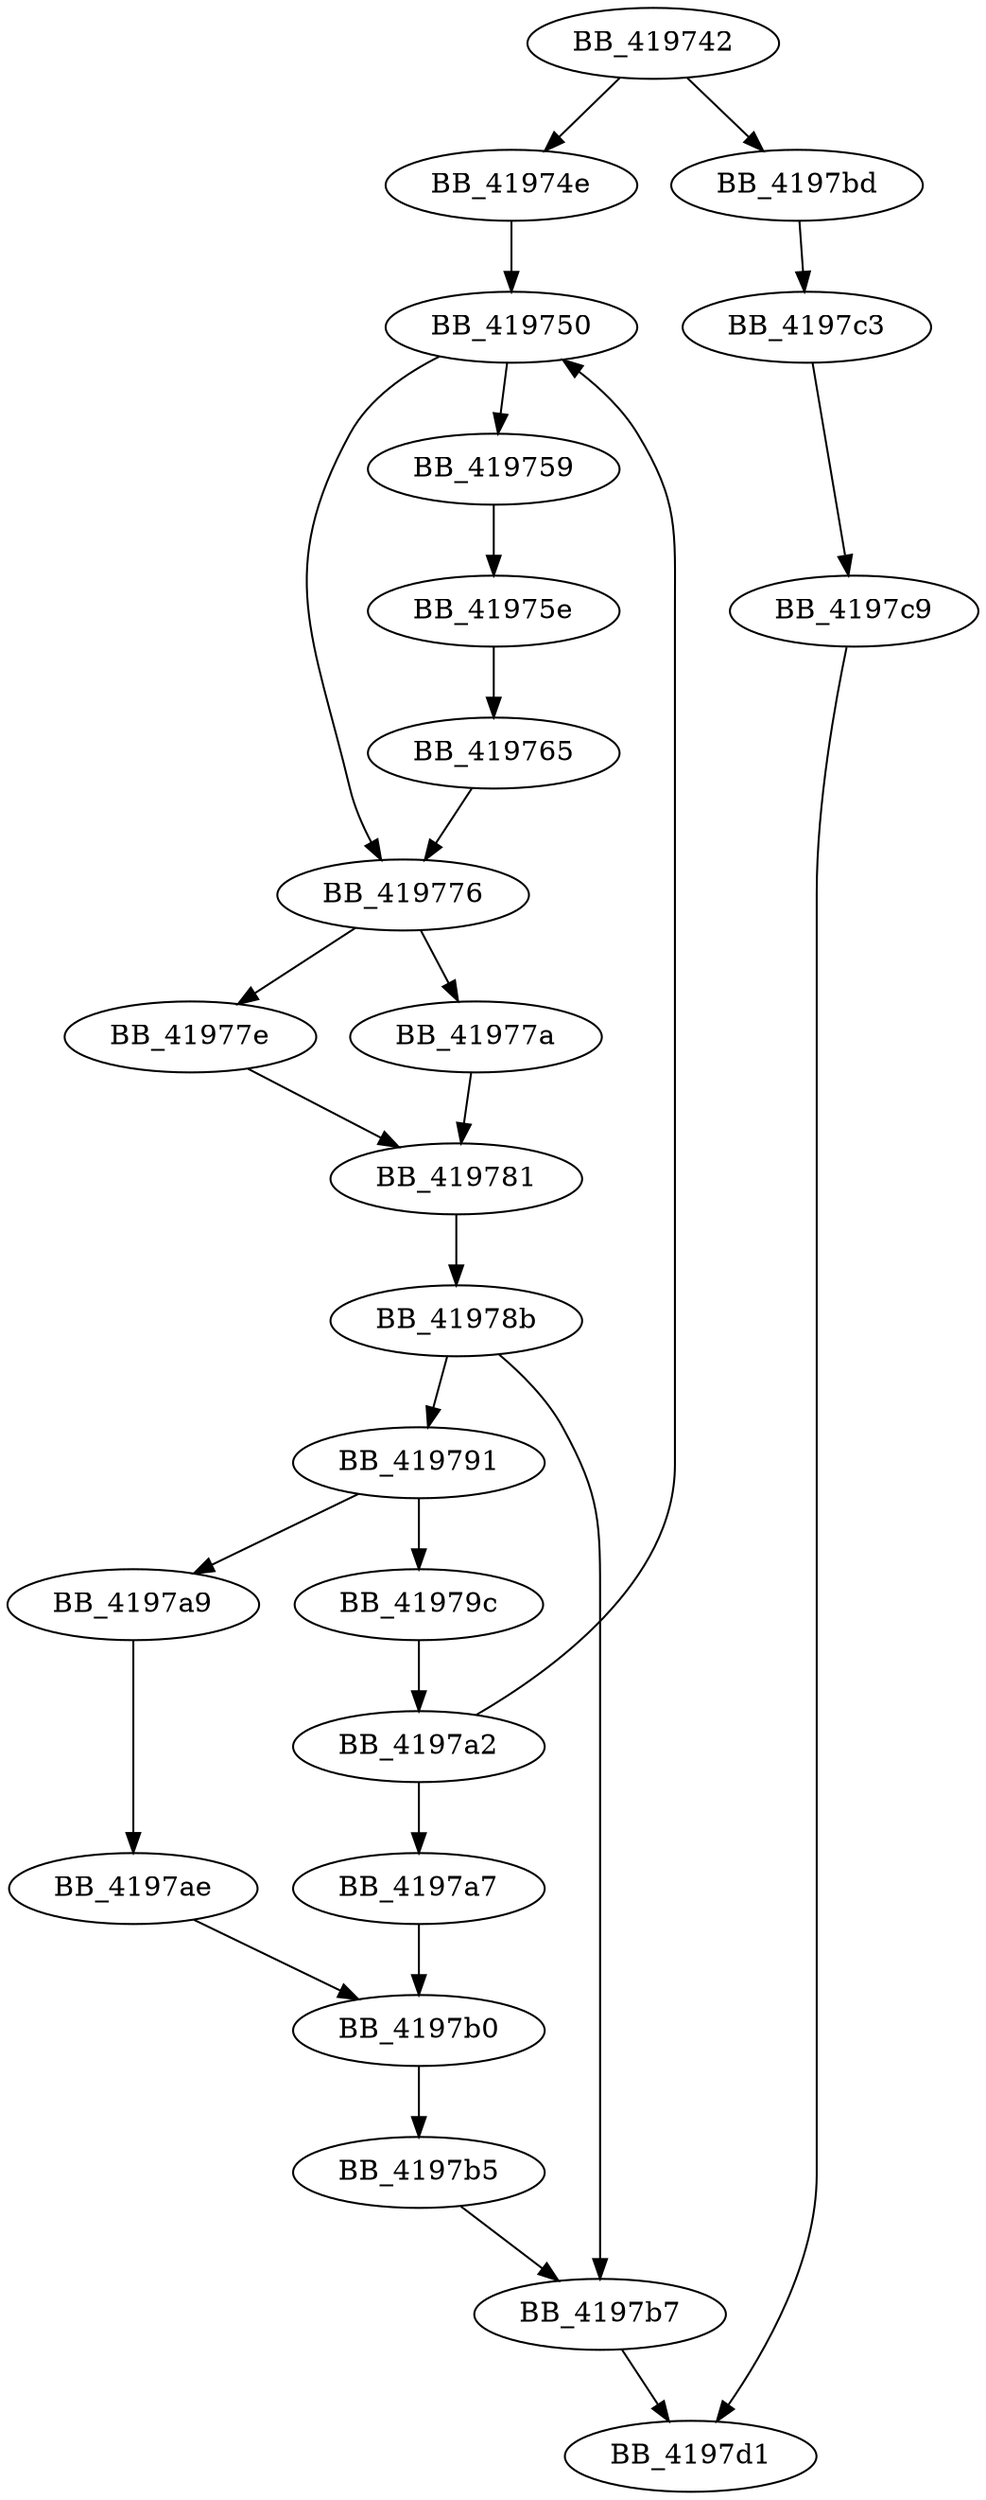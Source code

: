 DiGraph _malloc{
BB_419742->BB_41974e
BB_419742->BB_4197bd
BB_41974e->BB_419750
BB_419750->BB_419759
BB_419750->BB_419776
BB_419759->BB_41975e
BB_41975e->BB_419765
BB_419765->BB_419776
BB_419776->BB_41977a
BB_419776->BB_41977e
BB_41977a->BB_419781
BB_41977e->BB_419781
BB_419781->BB_41978b
BB_41978b->BB_419791
BB_41978b->BB_4197b7
BB_419791->BB_41979c
BB_419791->BB_4197a9
BB_41979c->BB_4197a2
BB_4197a2->BB_419750
BB_4197a2->BB_4197a7
BB_4197a7->BB_4197b0
BB_4197a9->BB_4197ae
BB_4197ae->BB_4197b0
BB_4197b0->BB_4197b5
BB_4197b5->BB_4197b7
BB_4197b7->BB_4197d1
BB_4197bd->BB_4197c3
BB_4197c3->BB_4197c9
BB_4197c9->BB_4197d1
}
